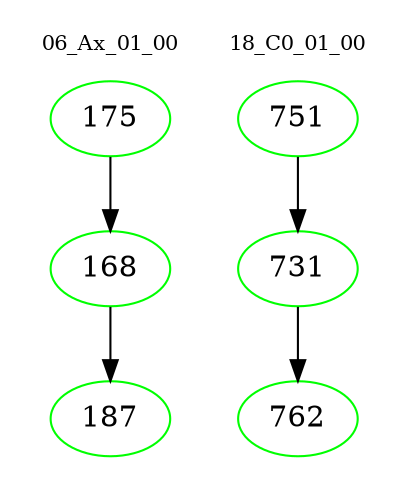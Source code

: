 digraph{
subgraph cluster_0 {
color = white
label = "06_Ax_01_00";
fontsize=10;
T0_175 [label="175", color="green"]
T0_175 -> T0_168 [color="black"]
T0_168 [label="168", color="green"]
T0_168 -> T0_187 [color="black"]
T0_187 [label="187", color="green"]
}
subgraph cluster_1 {
color = white
label = "18_C0_01_00";
fontsize=10;
T1_751 [label="751", color="green"]
T1_751 -> T1_731 [color="black"]
T1_731 [label="731", color="green"]
T1_731 -> T1_762 [color="black"]
T1_762 [label="762", color="green"]
}
}
